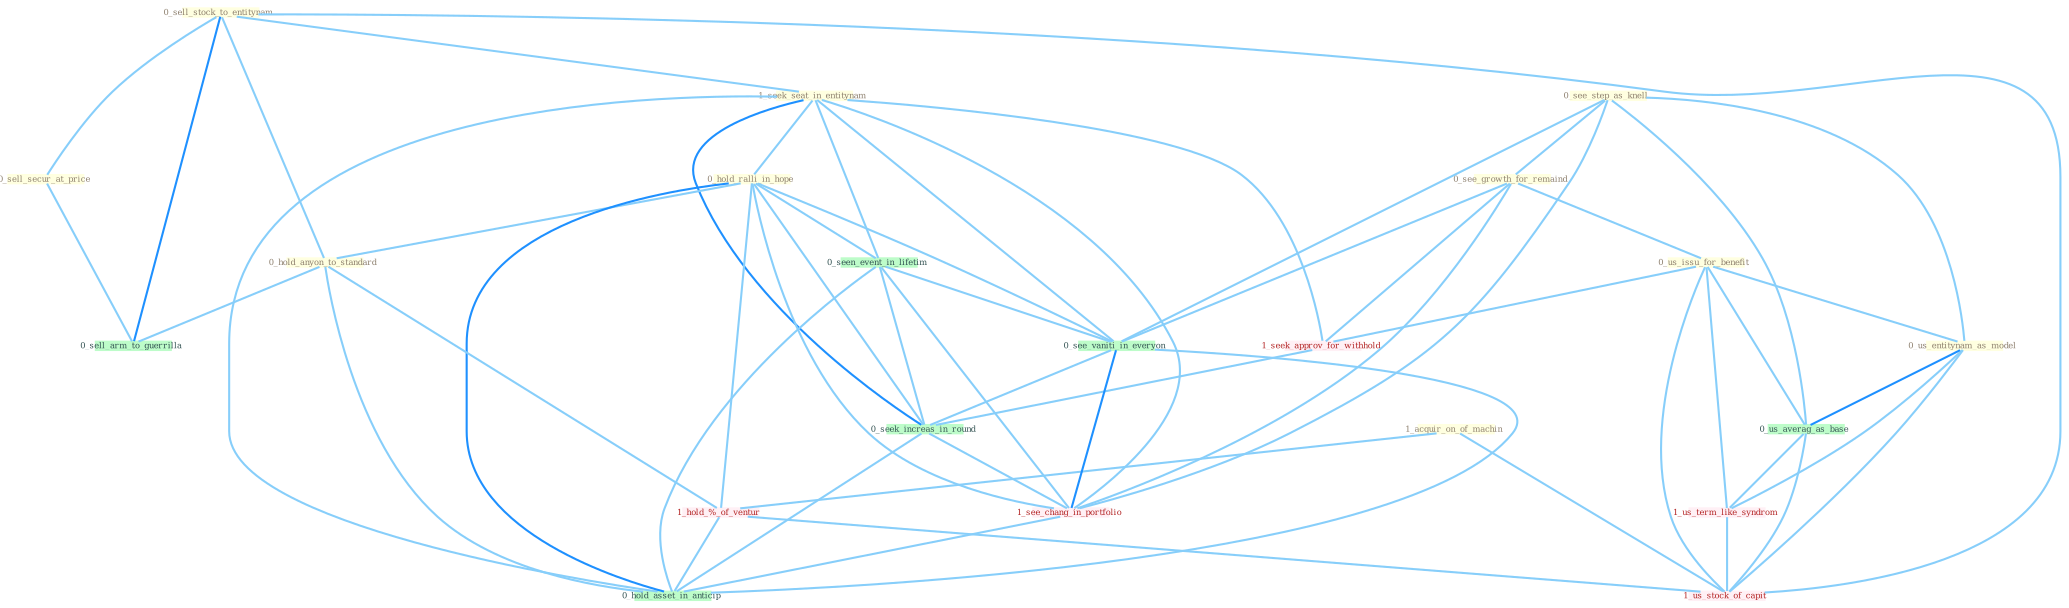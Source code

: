 Graph G{ 
    node
    [shape=polygon,style=filled,width=.5,height=.06,color="#BDFCC9",fixedsize=true,fontsize=4,
    fontcolor="#2f4f4f"];
    {node
    [color="#ffffe0", fontcolor="#8b7d6b"] "1_acquir_on_of_machin " "0_see_step_as_knell " "0_sell_stock_to_entitynam " "1_seek_seat_in_entitynam " "0_hold_ralli_in_hope " "0_see_growth_for_remaind " "0_sell_secur_at_price " "0_us_issu_for_benefit " "0_hold_anyon_to_standard " "0_us_entitynam_as_model "}
{node [color="#fff0f5", fontcolor="#b22222"] "1_us_term_like_syndrom " "1_seek_approv_for_withhold " "1_hold_%_of_ventur " "1_us_stock_of_capit " "1_see_chang_in_portfolio "}
edge [color="#B0E2FF"];

	"1_acquir_on_of_machin " -- "1_hold_%_of_ventur " [w="1", color="#87cefa" ];
	"1_acquir_on_of_machin " -- "1_us_stock_of_capit " [w="1", color="#87cefa" ];
	"0_see_step_as_knell " -- "0_see_growth_for_remaind " [w="1", color="#87cefa" ];
	"0_see_step_as_knell " -- "0_us_entitynam_as_model " [w="1", color="#87cefa" ];
	"0_see_step_as_knell " -- "0_us_averag_as_base " [w="1", color="#87cefa" ];
	"0_see_step_as_knell " -- "0_see_vaniti_in_everyon " [w="1", color="#87cefa" ];
	"0_see_step_as_knell " -- "1_see_chang_in_portfolio " [w="1", color="#87cefa" ];
	"0_sell_stock_to_entitynam " -- "1_seek_seat_in_entitynam " [w="1", color="#87cefa" ];
	"0_sell_stock_to_entitynam " -- "0_sell_secur_at_price " [w="1", color="#87cefa" ];
	"0_sell_stock_to_entitynam " -- "0_hold_anyon_to_standard " [w="1", color="#87cefa" ];
	"0_sell_stock_to_entitynam " -- "0_sell_arm_to_guerrilla " [w="2", color="#1e90ff" , len=0.8];
	"0_sell_stock_to_entitynam " -- "1_us_stock_of_capit " [w="1", color="#87cefa" ];
	"1_seek_seat_in_entitynam " -- "0_hold_ralli_in_hope " [w="1", color="#87cefa" ];
	"1_seek_seat_in_entitynam " -- "0_seen_event_in_lifetim " [w="1", color="#87cefa" ];
	"1_seek_seat_in_entitynam " -- "1_seek_approv_for_withhold " [w="1", color="#87cefa" ];
	"1_seek_seat_in_entitynam " -- "0_see_vaniti_in_everyon " [w="1", color="#87cefa" ];
	"1_seek_seat_in_entitynam " -- "0_seek_increas_in_round " [w="2", color="#1e90ff" , len=0.8];
	"1_seek_seat_in_entitynam " -- "1_see_chang_in_portfolio " [w="1", color="#87cefa" ];
	"1_seek_seat_in_entitynam " -- "0_hold_asset_in_anticip " [w="1", color="#87cefa" ];
	"0_hold_ralli_in_hope " -- "0_hold_anyon_to_standard " [w="1", color="#87cefa" ];
	"0_hold_ralli_in_hope " -- "0_seen_event_in_lifetim " [w="1", color="#87cefa" ];
	"0_hold_ralli_in_hope " -- "1_hold_%_of_ventur " [w="1", color="#87cefa" ];
	"0_hold_ralli_in_hope " -- "0_see_vaniti_in_everyon " [w="1", color="#87cefa" ];
	"0_hold_ralli_in_hope " -- "0_seek_increas_in_round " [w="1", color="#87cefa" ];
	"0_hold_ralli_in_hope " -- "1_see_chang_in_portfolio " [w="1", color="#87cefa" ];
	"0_hold_ralli_in_hope " -- "0_hold_asset_in_anticip " [w="2", color="#1e90ff" , len=0.8];
	"0_see_growth_for_remaind " -- "0_us_issu_for_benefit " [w="1", color="#87cefa" ];
	"0_see_growth_for_remaind " -- "1_seek_approv_for_withhold " [w="1", color="#87cefa" ];
	"0_see_growth_for_remaind " -- "0_see_vaniti_in_everyon " [w="1", color="#87cefa" ];
	"0_see_growth_for_remaind " -- "1_see_chang_in_portfolio " [w="1", color="#87cefa" ];
	"0_sell_secur_at_price " -- "0_sell_arm_to_guerrilla " [w="1", color="#87cefa" ];
	"0_us_issu_for_benefit " -- "0_us_entitynam_as_model " [w="1", color="#87cefa" ];
	"0_us_issu_for_benefit " -- "0_us_averag_as_base " [w="1", color="#87cefa" ];
	"0_us_issu_for_benefit " -- "1_us_term_like_syndrom " [w="1", color="#87cefa" ];
	"0_us_issu_for_benefit " -- "1_seek_approv_for_withhold " [w="1", color="#87cefa" ];
	"0_us_issu_for_benefit " -- "1_us_stock_of_capit " [w="1", color="#87cefa" ];
	"0_hold_anyon_to_standard " -- "1_hold_%_of_ventur " [w="1", color="#87cefa" ];
	"0_hold_anyon_to_standard " -- "0_sell_arm_to_guerrilla " [w="1", color="#87cefa" ];
	"0_hold_anyon_to_standard " -- "0_hold_asset_in_anticip " [w="1", color="#87cefa" ];
	"0_us_entitynam_as_model " -- "0_us_averag_as_base " [w="2", color="#1e90ff" , len=0.8];
	"0_us_entitynam_as_model " -- "1_us_term_like_syndrom " [w="1", color="#87cefa" ];
	"0_us_entitynam_as_model " -- "1_us_stock_of_capit " [w="1", color="#87cefa" ];
	"0_seen_event_in_lifetim " -- "0_see_vaniti_in_everyon " [w="1", color="#87cefa" ];
	"0_seen_event_in_lifetim " -- "0_seek_increas_in_round " [w="1", color="#87cefa" ];
	"0_seen_event_in_lifetim " -- "1_see_chang_in_portfolio " [w="1", color="#87cefa" ];
	"0_seen_event_in_lifetim " -- "0_hold_asset_in_anticip " [w="1", color="#87cefa" ];
	"0_us_averag_as_base " -- "1_us_term_like_syndrom " [w="1", color="#87cefa" ];
	"0_us_averag_as_base " -- "1_us_stock_of_capit " [w="1", color="#87cefa" ];
	"1_us_term_like_syndrom " -- "1_us_stock_of_capit " [w="1", color="#87cefa" ];
	"1_seek_approv_for_withhold " -- "0_seek_increas_in_round " [w="1", color="#87cefa" ];
	"1_hold_%_of_ventur " -- "1_us_stock_of_capit " [w="1", color="#87cefa" ];
	"1_hold_%_of_ventur " -- "0_hold_asset_in_anticip " [w="1", color="#87cefa" ];
	"0_see_vaniti_in_everyon " -- "0_seek_increas_in_round " [w="1", color="#87cefa" ];
	"0_see_vaniti_in_everyon " -- "1_see_chang_in_portfolio " [w="2", color="#1e90ff" , len=0.8];
	"0_see_vaniti_in_everyon " -- "0_hold_asset_in_anticip " [w="1", color="#87cefa" ];
	"0_seek_increas_in_round " -- "1_see_chang_in_portfolio " [w="1", color="#87cefa" ];
	"0_seek_increas_in_round " -- "0_hold_asset_in_anticip " [w="1", color="#87cefa" ];
	"1_see_chang_in_portfolio " -- "0_hold_asset_in_anticip " [w="1", color="#87cefa" ];
}